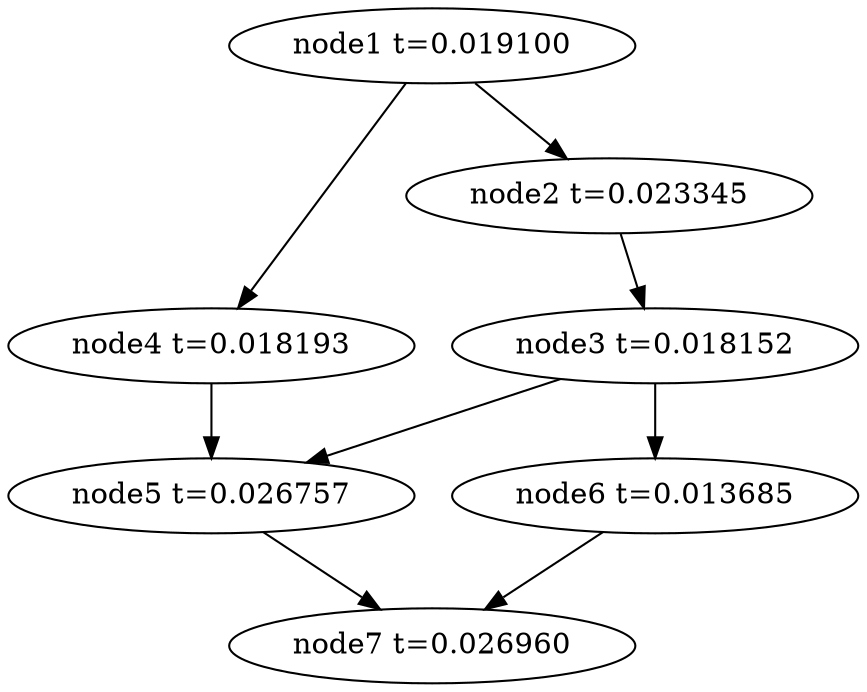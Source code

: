 digraph g{
	node7[label="node7 t=0.026960"]
	node6 -> node7
	node6[label="node6 t=0.013685"];
	node5 -> node7
	node5[label="node5 t=0.026757"];
	node4 -> node5
	node4[label="node4 t=0.018193"];
	node3 -> node6
	node3 -> node5
	node3[label="node3 t=0.018152"];
	node2 -> node3
	node2[label="node2 t=0.023345"];
	node1 -> node4
	node1 -> node2
	node1[label="node1 t=0.019100"];
}
